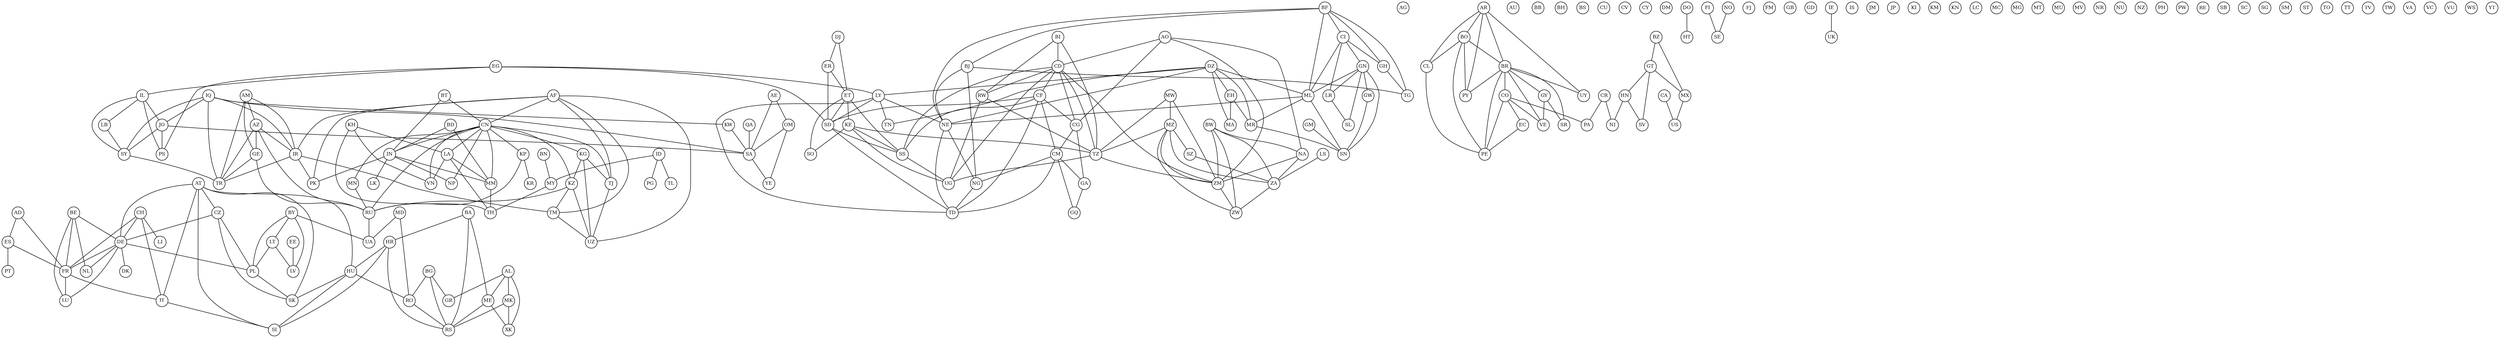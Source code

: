 strict graph States {
    node [fixedsize=true fontsize=10 height=0.35 width=0.35]
    overlap=false
    penwidth=7

    AD [pos="520.0,1000.0"]
    AE [pos="960.0,640.0"]
    AF [pos="1000.0,840.0"]
    AG [pos="240.0,560.0"]
    AL [pos="680.0,960.0"]
    AM [pos="880.0,920.0"]
    AO [pos="680.0,160.0"]
    AR [pos="200.0,0.0"]
    AT [pos="640.0,1120.0"]
    AU [pos="1200.0,40.0"]
    AZ [pos="920.0,920.0"]
    BA [pos="680.0,1040.0"]
    BB [pos="280.0,440.0"]
    BD [pos="1080.0,640.0"]
    BE [pos="520.0,1160.0"]
    BF [pos="480.0,400.0"]
    BG [pos="760.0,1000.0"]
    BH [pos="920.0,680.0"]
    BI [pos="800.0,160.0"]
    BJ [pos="520.0,360.0"]
    BN [pos="1160.0,280.0"]
    BO [pos="200.0,120.0"]
    BR [pos="320.0,120.0"]
    BS [pos="80.0,640.0"]
    BT [pos="1080.0,680.0"]
    BW [pos="760.0,40.0"]
    BY [pos="800.0,1200.0"]
    BZ [pos="40.0,560.0"]
    CA [pos="40.0,1280.0"]
    CD [pos="720.0,160.0"]
    CF [pos="720.0,320.0"]
    CG [pos="640.0,200.0"]
    CH [pos="560.0,1120.0"]
    CI [pos="440.0,320.0"]
    CL [pos="120.0,0.0"]
    CM [pos="600.0,320.0"]
    CN [pos="1120.0,880.0"]
    CO [pos="120.0,280.0"]
    CR [pos="80.0,360.0"]
    CU [pos="80.0,600.0"]
    CV [pos="360.0,520.0"]
    CY [pos="840.0,880.0"]
    CZ [pos="640.0,1160.0"]
    DE [pos="600.0,1160.0"]
    DJ [pos="880.0,400.0"]
    DK [pos="600.0,1280.0"]
    DM [pos="240.0,520.0"]
    DO [pos="160.0,560.0"]
    DZ [pos="520.0,680.0"]
    EC [pos="80.0,200.0"]
    EE [pos="760.0,1320.0"]
    EG [pos="800.0,680.0"]
    EH [pos="360.0,640.0"]
    ER [pos="880.0,520.0"]
    ES [pos="440.0,920.0"]
    ET [pos="880.0,360.0"]
    FI [pos="760.0,1360.0"]
    FJ [pos="1320.0,120.0"]
    FM [pos="1240.0,320.0"]
    FR [pos="520.0,1080.0"]
    GA [pos="600.0,200.0"]
    GB [pos="440.0,1240.0"]
    GD [pos="240.0,400.0"]
    GE [pos="880.0,1000.0"]
    GH [pos="480.0,320.0"]
    GM [pos="360.0,440.0"]
    GN [pos="400.0,360.0"]
    GQ [pos="600.0,240.0"]
    GR [pos="720.0,920.0"]
    GT [pos="40.0,520.0"]
    GW [pos="360.0,400.0"]
    GY [pos="280.0,280.0"]
    HN [pos="80.0,520.0"]
    HR [pos="640.0,1040.0"]
    HT [pos="120.0,560.0"]
    HU [pos="680.0,1120.0"]
    ID [pos="1160.0,200.0"]
    IE [pos="400.0,1200.0"]
    IL [pos="840.0,760.0"]
    IN [pos="1040.0,600.0"]
    IQ [pos="880.0,840.0"]
    IR [pos="960.0,800.0"]
    IS [pos="360.0,1360.0"]
    IT [pos="640.0,960.0"]
    JM [pos="80.0,560.0"]
    JO [pos="840.0,720.0"]
    JP [pos="1200.0,880.0"]
    KE [pos="880.0,200.0"]
    KG [pos="1040.0,960.0"]
    KH [pos="1120.0,400.0"]
    KI [pos="0.0,160.0"]
    KM [pos="880.0,160.0"]
    KN [pos="200.0,560.0"]
    KP [pos="1160.0,920.0"]
    KR [pos="1160.0,880.0"]
    KW [pos="920.0,720.0"]
    KZ [pos="1000.0,1160.0"]
    LA [pos="1120.0,600.0"]
    LB [pos="840.0,840.0"]
    LC [pos="240.0,480.0"]
    LI [pos="600.0,1120.0"]
    LK [pos="1040.0,320.0"]
    LR [pos="400.0,320.0"]
    LS [pos="800.0,0.0"]
    LT [pos="760.0,1240.0"]
    LU [pos="560.0,1160.0"]
    LV [pos="760.0,1280.0"]
    LY [pos="680.0,680.0"]
    MA [pos="400.0,800.0"]
    MC [pos="560.0,1040.0"]
    MD [pos="800.0,1120.0"]
    ME [pos="680.0,1000.0"]
    MG [pos="920.0,80.0"]
    MK [pos="720.0,960.0"]
    ML [pos="440.0,560.0"]
    MM [pos="1080.0,600.0"]
    MN [pos="1120.0,1120.0"]
    MR [pos="360.0,600.0"]
    MT [pos="640.0,880.0"]
    MU [pos="1000.0,40.0"]
    MV [pos="1040.0,280.0"]
    MW [pos="840.0,120.0"]
    MX [pos="40.0,640.0"]
    MY [pos="1120.0,280.0"]
    MZ [pos="840.0,80.0"]
    NA [pos="680.0,40.0"]
    NE [pos="560.0,560.0"]
    NG [pos="560.0,360.0"]
    NI [pos="80.0,440.0"]
    NL [pos="520.0,1200.0"]
    NO [pos="560.0,1360.0"]
    NP [pos="1040.0,680.0"]
    NR [pos="1280.0,200.0"]
    NU [pos="0.0,80.0"]
    NZ [pos="1320.0,0.0"]
    OM [pos="960.0,600.0"]
    PA [pos="80.0,320.0"]
    PE [pos="120.0,160.0"]
    PG [pos="1240.0,160.0"]
    PH [pos="1160.0,440.0"]
    PK [pos="1040.0,720.0"]
    PL [pos="680.0,1200.0"]
    PS [pos="840.0,800.0"]
    PT [pos="400.0,920.0"]
    PW [pos="1200.0,320.0"]
    PY [pos="280.0,40.0"]
    QA [pos="920.0,640.0"]
    RE [pos="960.0,40.0"]
    RO [pos="760.0,1080.0"]
    RS [pos="720.0,1040.0"]
    RU [pos="1120.0,1360.0"]
    RW [pos="800.0,200.0"]
    SA [pos="880.0,640.0"]
    SB [pos="1280.0,160.0"]
    SC [pos="960.0,160.0"]
    SD [pos="800.0,440.0"]
    SE [pos="680.0,1360.0"]
    SG [pos="1120.0,240.0"]
    SI [pos="640.0,1080.0"]
    SK [pos="680.0,1160.0"]
    SL [pos="360.0,320.0"]
    SM [pos="600.0,1040.0"]
    SN [pos="360.0,480.0"]
    SO [pos="880.0,280.0"]
    SR [pos="320.0,280.0"]
    SS [pos="800.0,320.0"]
    ST [pos="560.0,200.0"]
    SV [pos="40.0,480.0"]
    SY [pos="880.0,880.0"]
    SZ [pos="800.0,40.0"]
    TD [pos="680.0,520.0"]
    TG [pos="520.0,320.0"]
    TH [pos="1120.0,520.0"]
    TJ [pos="1040.0,920.0"]
    TL [pos="1160.0,160.0"]
    TM [pos="1000.0,920.0"]
    TN [pos="600.0,840.0"]
    TO [pos="0.0,40.0"]
    TR [pos="840.0,920.0"]
    TT [pos="240.0,360.0"]
    TV [pos="1320.0,160.0"]
    TW [pos="1160.0,640.0"]
    TZ [pos="840.0,160.0"]
    UA [pos="800.0,1160.0"]
    UG [pos="800.0,240.0"]
    UK [pos="520.0,1240.0"]
    US [pos="40.0,880.0"]
    UY [pos="320.0,0.0"]
    UZ [pos="1000.0,960.0"]
    VA [pos="600.0,960.0"]
    VC [pos="240.0,440.0"]
    VE [pos="200.0,320.0"]
    VN [pos="1120.0,480.0"]
    VU [pos="1280.0,120.0"]
    WS [pos="0.0,120.0"]
    XK [pos="720.0,1000.0"]
    YE [pos="920.0,520.0"]
    YT [pos="880.0,120.0"]
    ZA [pos="760.0,0.0"]
    ZM [pos="800.0,120.0"]
    ZW [pos="800.0,80.0"]

    AD -- ES
    AD -- FR
    AE -- OM
    AE -- SA
    AF -- CN
    AF -- IR
    AF -- PK
    AF -- TJ
    AF -- TM
    AF -- UZ
    AL -- GR
    AL -- ME
    AL -- MK
    AL -- XK
    AM -- AZ
    AM -- GE
    AM -- IR
    AM -- TR
    AO -- CD
    AO -- CG
    AO -- NA
    AO -- ZM
    AR -- BO
    AR -- BR
    AR -- CL
    AR -- PY
    AR -- UY
    AT -- CZ
    AT -- DE
    AT -- HU
    AT -- IT
    AT -- SI
    AT -- SK
    AZ -- GE
    AZ -- IR
    AZ -- RU
    AZ -- TR
    BA -- HR
    BA -- ME
    BA -- RS
    BD -- IN
    BD -- MM
    BE -- DE
    BE -- FR
    BE -- LU
    BE -- NL
    BF -- BJ
    BF -- CI
    BF -- GH
    BF -- ML
    BF -- NE
    BF -- TG
    BG -- GR
    BG -- RO
    BG -- RS
    BI -- CD
    BI -- RW
    BI -- TZ
    BJ -- NE
    BJ -- NG
    BJ -- TG
    BN -- MY
    BO -- BR
    BO -- CL
    BO -- PE
    BO -- PY
    BR -- CO
    BR -- GY
    BR -- PE
    BR -- PY
    BR -- SR
    BR -- UY
    BR -- VE
    BT -- CN
    BT -- IN
    BW -- NA
    BW -- ZA
    BW -- ZM
    BW -- ZW
    BY -- LT
    BY -- LV
    BY -- PL
    BY -- UA
    BZ -- GT
    BZ -- MX
    CA -- US
    CD -- CF
    CD -- CG
    CD -- RW
    CD -- SS
    CD -- TZ
    CD -- UG
    CD -- ZM
    CF -- CG
    CF -- CM
    CF -- SD
    CF -- SS
    CF -- TD
    CG -- CM
    CG -- GA
    CH -- DE
    CH -- FR
    CH -- IT
    CH -- LI
    CI -- GH
    CI -- GN
    CI -- LR
    CI -- ML
    CL -- PE
    CM -- GA
    CM -- GQ
    CM -- NG
    CM -- TD
    CN -- IN
    CN -- KG
    CN -- KP
    CN -- KZ
    CN -- LA
    CN -- MM
    CN -- MN
    CN -- NP
    CN -- RU
    CN -- TJ
    CN -- VN
    CO -- EC
    CO -- PA
    CO -- PE
    CO -- VE
    CR -- NI
    CR -- PA
    CZ -- DE
    CZ -- PL
    CZ -- SK
    DE -- DK
    DE -- FR
    DE -- LU
    DE -- NL
    DE -- PL
    DJ -- ER
    DJ -- ET
    DO -- HT
    DZ -- EH
    DZ -- LY
    DZ -- MA
    DZ -- ML
    DZ -- MR
    DZ -- NE
    DZ -- TN
    EC -- PE
    EE -- LV
    EG -- IL
    EG -- LY
    EG -- PS
    EG -- SD
    EH -- MA
    EH -- MR
    ER -- ET
    ER -- SD
    ES -- FR
    ES -- PT
    ET -- KE
    ET -- SD
    ET -- SO
    ET -- SS
    FI -- SE
    FR -- IT
    FR -- LU
    GA -- GQ
    GE -- RU
    GE -- TR
    GH -- TG
    GM -- SN
    GN -- GW
    GN -- LR
    GN -- ML
    GN -- SL
    GN -- SN
    GT -- HN
    GT -- MX
    GT -- SV
    GW -- SN
    GY -- SR
    GY -- VE
    HN -- NI
    HN -- SV
    HR -- HU
    HR -- RS
    HR -- SI
    HU -- RO
    HU -- SI
    HU -- SK
    ID -- MY
    ID -- PG
    ID -- TL
    IE -- UK
    IL -- JO
    IL -- LB
    IL -- PS
    IL -- SY
    IN -- LK
    IN -- MM
    IN -- NP
    IN -- PK
    IQ -- IR
    IQ -- JO
    IQ -- KW
    IQ -- SA
    IQ -- SY
    IQ -- TR
    IR -- PK
    IR -- TM
    IR -- TR
    IT -- SI
    JO -- PS
    JO -- SA
    JO -- SY
    KE -- SO
    KE -- SS
    KE -- TZ
    KE -- UG
    KG -- KZ
    KG -- TJ
    KG -- UZ
    KH -- LA
    KH -- TH
    KH -- VN
    KP -- KR
    KP -- RU
    KW -- SA
    KZ -- RU
    KZ -- TM
    KZ -- UZ
    LA -- MM
    LA -- TH
    LA -- VN
    LB -- SY
    LR -- SL
    LS -- ZA
    LT -- LV
    LT -- PL
    LY -- NE
    LY -- SD
    LY -- TD
    LY -- TN
    MD -- RO
    MD -- UA
    ME -- RS
    ME -- XK
    MK -- RS
    MK -- XK
    ML -- MR
    ML -- NE
    ML -- SN
    MM -- TH
    MN -- RU
    MR -- SN
    MW -- MZ
    MW -- TZ
    MW -- ZM
    MX -- US
    MY -- TH
    MZ -- SZ
    MZ -- TZ
    MZ -- ZA
    MZ -- ZM
    MZ -- ZW
    NA -- ZA
    NA -- ZM
    NE -- NG
    NE -- TD
    NG -- TD
    NO -- SE
    OM -- SA
    OM -- YE
    PL -- SK
    QA -- SA
    RO -- RS
    RU -- UA
    RW -- TZ
    RW -- UG
    SA -- YE
    SD -- SS
    SD -- TD
    SS -- UG
    SY -- TR
    SZ -- ZA
    TJ -- UZ
    TM -- UZ
    TZ -- UG
    TZ -- ZM
    ZA -- ZW
    ZM -- ZW

}
